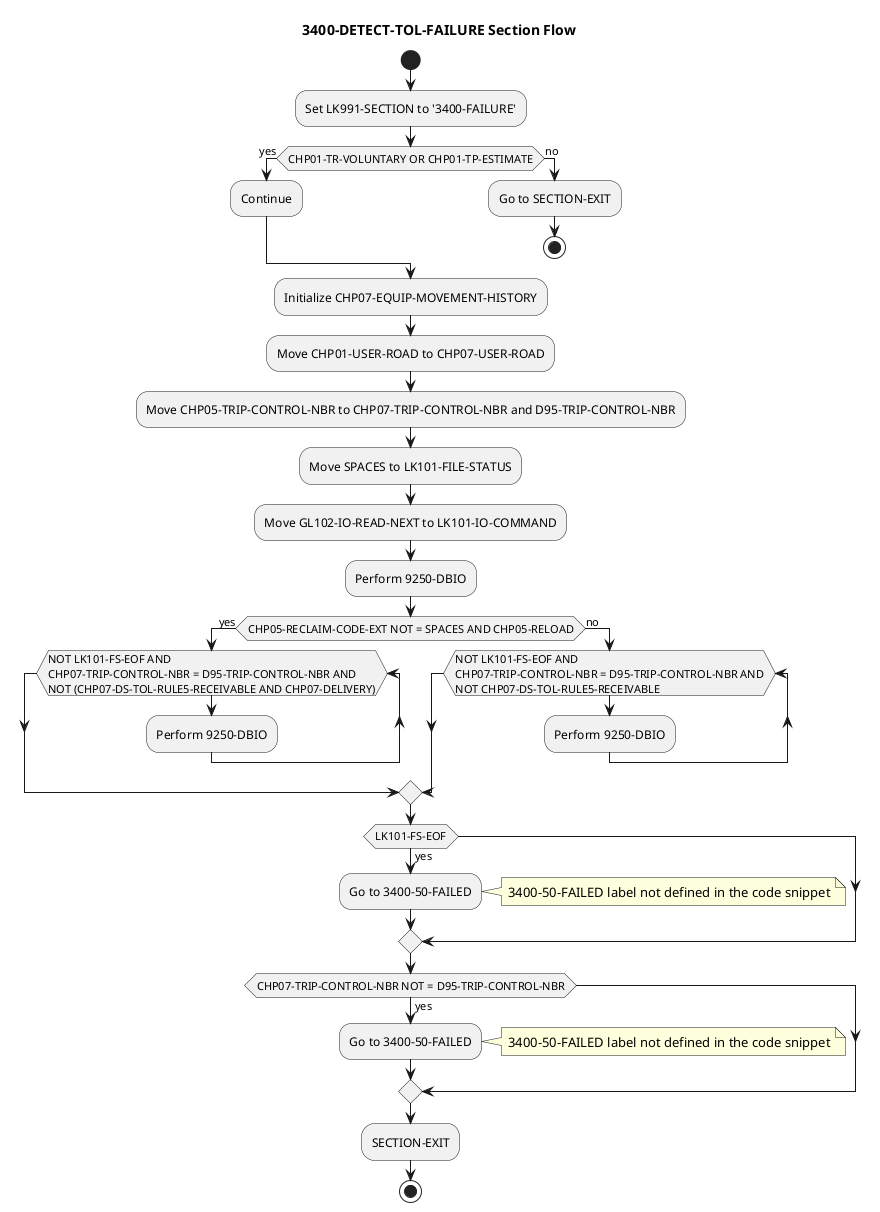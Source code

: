 @startuml DETECT-TOL-FAILURE Flow
title 3400-DETECT-TOL-FAILURE Section Flow

start
:Set LK991-SECTION to '3400-FAILURE';

if (CHP01-TR-VOLUNTARY OR CHP01-TP-ESTIMATE) then (yes)
  :Continue;
else (no)
  :Go to SECTION-EXIT;
  stop
endif

:Initialize CHP07-EQUIP-MOVEMENT-HISTORY;
:Move CHP01-USER-ROAD to CHP07-USER-ROAD;
:Move CHP05-TRIP-CONTROL-NBR to CHP07-TRIP-CONTROL-NBR and D95-TRIP-CONTROL-NBR;
:Move SPACES to LK101-FILE-STATUS;
:Move GL102-IO-READ-NEXT to LK101-IO-COMMAND;
:Perform 9250-DBIO;

if (CHP05-RECLAIM-CODE-EXT NOT = SPACES AND CHP05-RELOAD) then (yes)
  while (NOT LK101-FS-EOF AND\nCHP07-TRIP-CONTROL-NBR = D95-TRIP-CONTROL-NBR AND\nNOT (CHP07-DS-TOL-RULE5-RECEIVABLE AND CHP07-DELIVERY))
    :Perform 9250-DBIO;
  endwhile
else (no)
  while (NOT LK101-FS-EOF AND\nCHP07-TRIP-CONTROL-NBR = D95-TRIP-CONTROL-NBR AND\nNOT CHP07-DS-TOL-RULE5-RECEIVABLE)
    :Perform 9250-DBIO;
  endwhile
endif

if (LK101-FS-EOF) then (yes)
  :Go to 3400-50-FAILED;
  note right: 3400-50-FAILED label not defined in the code snippet
endif

if (CHP07-TRIP-CONTROL-NBR NOT = D95-TRIP-CONTROL-NBR) then (yes)
  :Go to 3400-50-FAILED;
  note right: 3400-50-FAILED label not defined in the code snippet
endif

:SECTION-EXIT;
stop
@enduml
